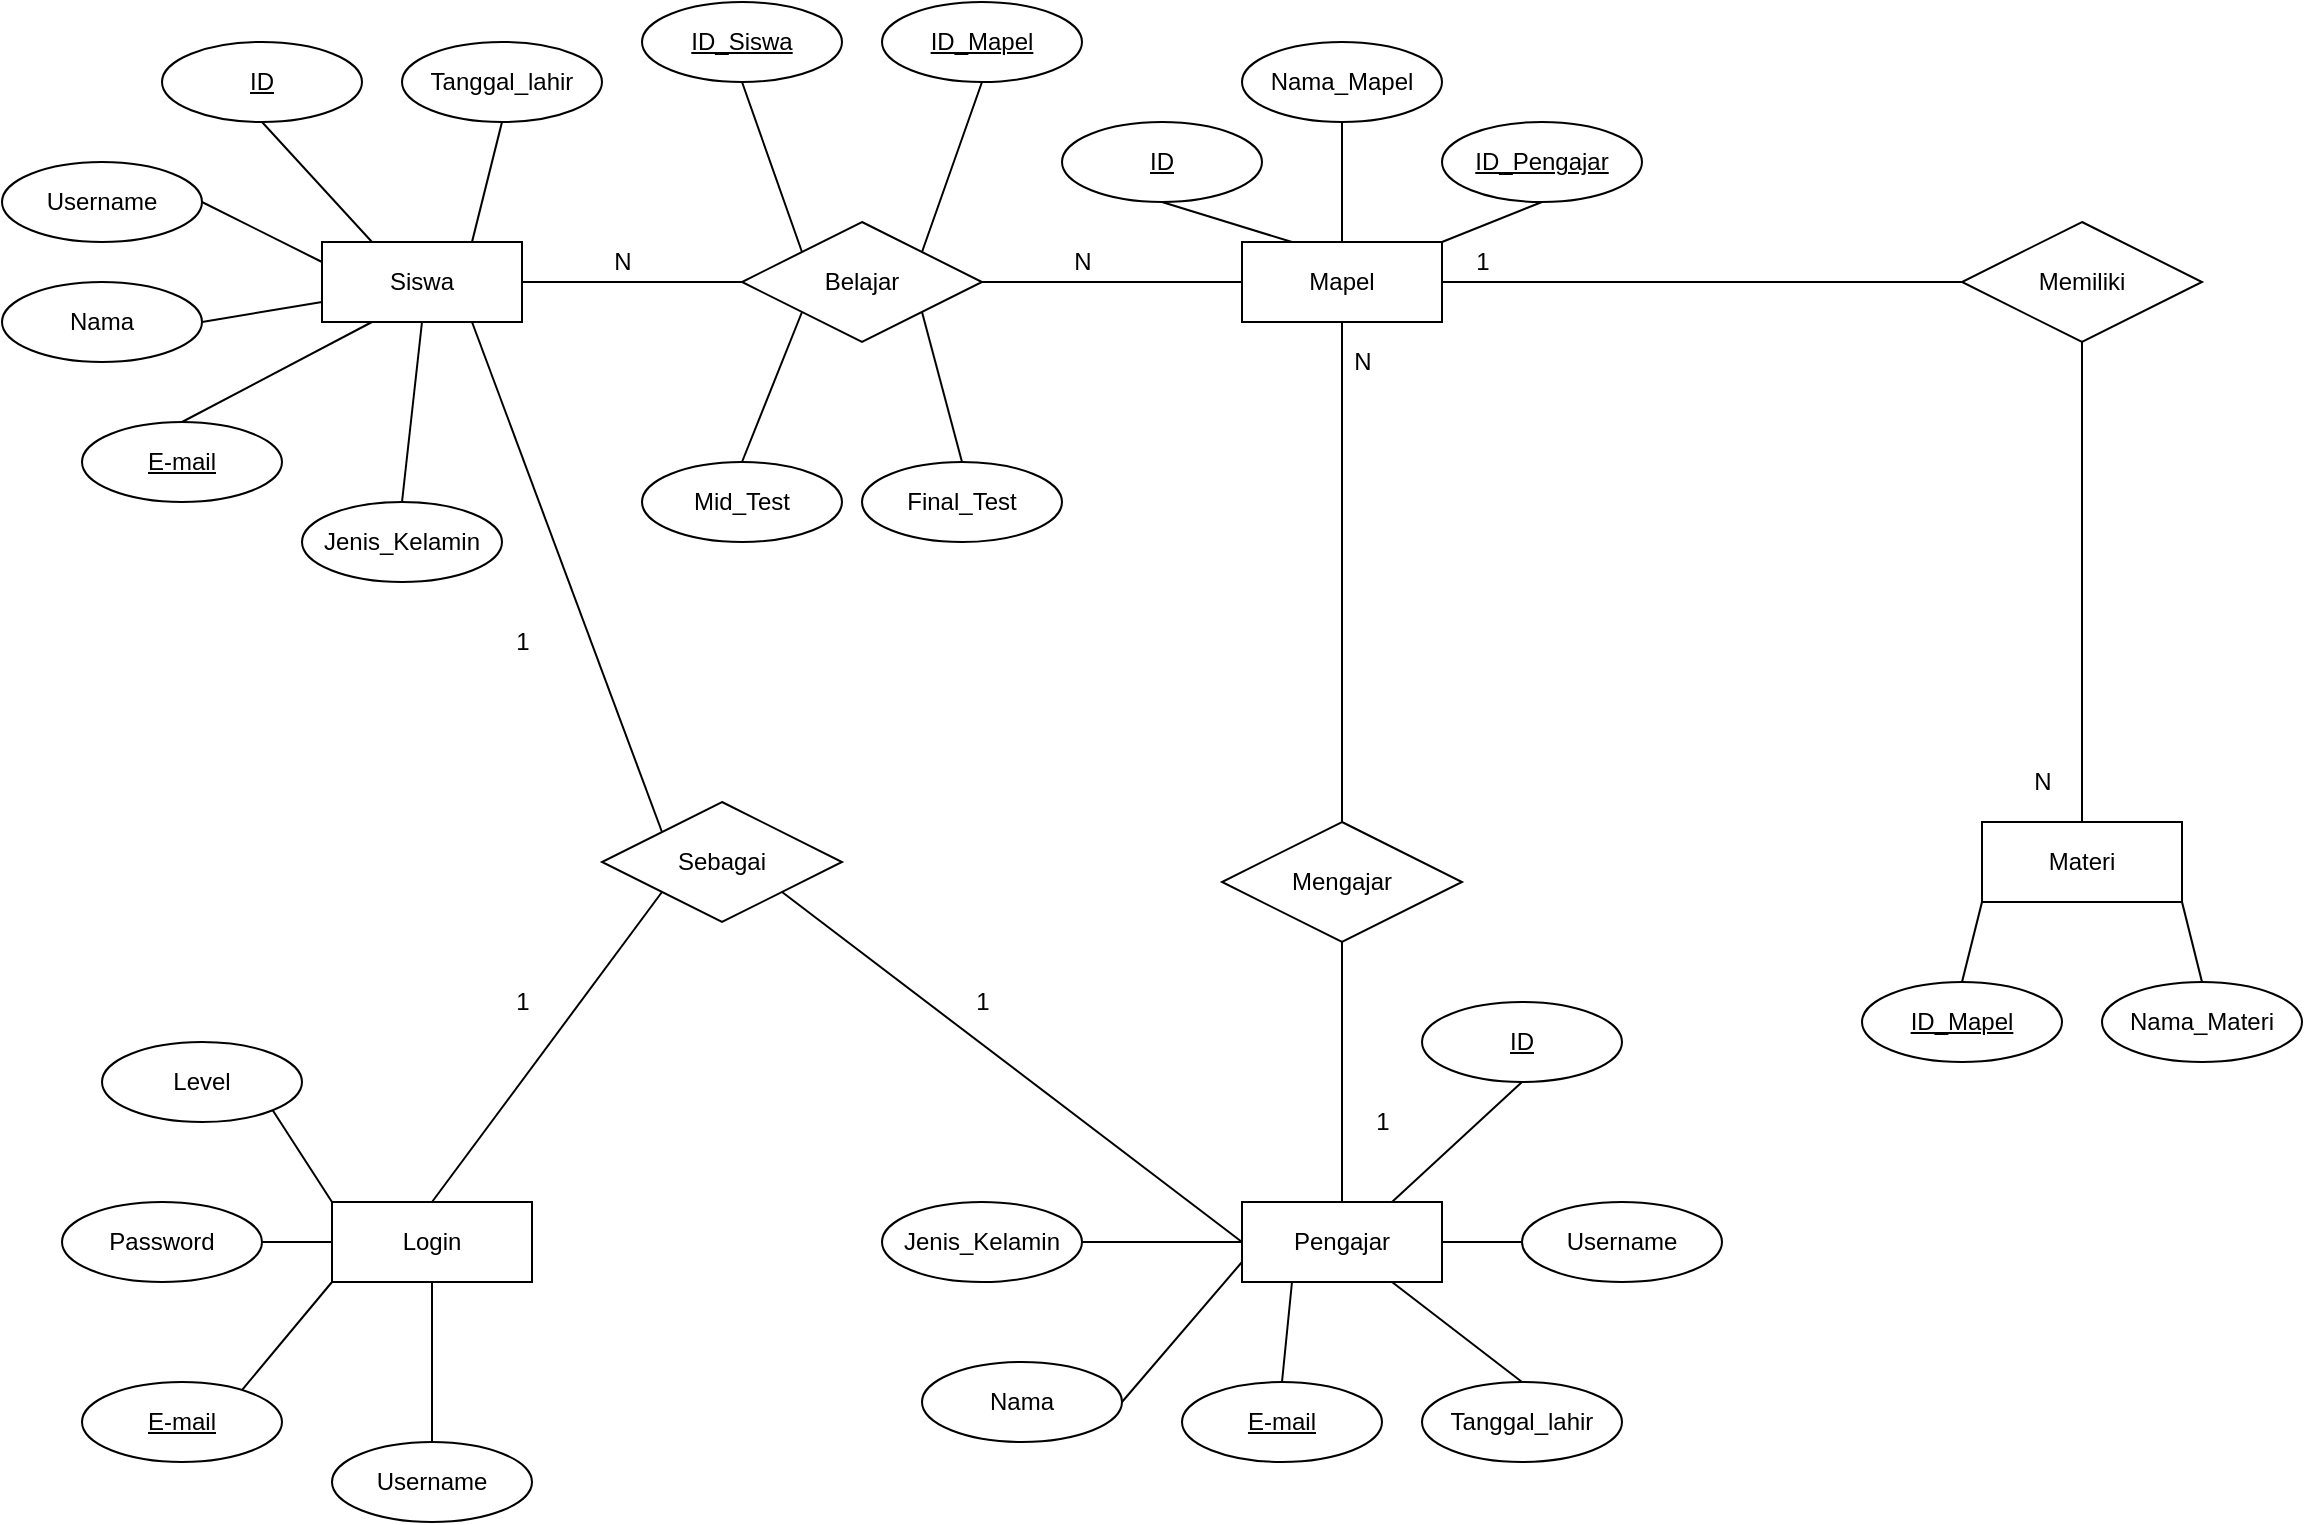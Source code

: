 <mxfile version="13.8.1" type="device"><diagram id="BZ0HvwKwz6tESdo-D394" name="Page-1"><mxGraphModel dx="944" dy="482" grid="1" gridSize="10" guides="1" tooltips="1" connect="1" arrows="1" fold="1" page="1" pageScale="1" pageWidth="850" pageHeight="1100" math="0" shadow="0"><root><mxCell id="0"/><mxCell id="1" parent="0"/><mxCell id="qpm-XkCVynCeEiGI0iVw-2" value="Siswa" style="whiteSpace=wrap;html=1;align=center;" parent="1" vertex="1"><mxGeometry x="310" y="210" width="100" height="40" as="geometry"/></mxCell><mxCell id="qpm-XkCVynCeEiGI0iVw-4" value="ID" style="ellipse;whiteSpace=wrap;html=1;align=center;fontStyle=4;" parent="1" vertex="1"><mxGeometry x="230" y="110" width="100" height="40" as="geometry"/></mxCell><mxCell id="qpm-XkCVynCeEiGI0iVw-5" value="&lt;span&gt;Username&lt;/span&gt;" style="ellipse;whiteSpace=wrap;html=1;align=center;fontStyle=0" parent="1" vertex="1"><mxGeometry x="150" y="170" width="100" height="40" as="geometry"/></mxCell><mxCell id="qpm-XkCVynCeEiGI0iVw-7" value="Tanggal_lahir" style="ellipse;whiteSpace=wrap;html=1;align=center;" parent="1" vertex="1"><mxGeometry x="350" y="110" width="100" height="40" as="geometry"/></mxCell><mxCell id="qpm-XkCVynCeEiGI0iVw-8" value="Nama" style="ellipse;whiteSpace=wrap;html=1;align=center;" parent="1" vertex="1"><mxGeometry x="150" y="230" width="100" height="40" as="geometry"/></mxCell><mxCell id="qpm-XkCVynCeEiGI0iVw-10" value="E-mail" style="ellipse;whiteSpace=wrap;html=1;align=center;fontStyle=4" parent="1" vertex="1"><mxGeometry x="190" y="300" width="100" height="40" as="geometry"/></mxCell><mxCell id="qpm-XkCVynCeEiGI0iVw-11" value="Mapel" style="whiteSpace=wrap;html=1;align=center;" parent="1" vertex="1"><mxGeometry x="770" y="210" width="100" height="40" as="geometry"/></mxCell><mxCell id="qpm-XkCVynCeEiGI0iVw-13" value="" style="endArrow=none;html=1;rounded=0;entryX=0.25;entryY=0;entryDx=0;entryDy=0;exitX=0.5;exitY=1;exitDx=0;exitDy=0;" parent="1" source="qpm-XkCVynCeEiGI0iVw-4" target="qpm-XkCVynCeEiGI0iVw-2" edge="1"><mxGeometry relative="1" as="geometry"><mxPoint x="490" y="260" as="sourcePoint"/><mxPoint x="650" y="260" as="targetPoint"/></mxGeometry></mxCell><mxCell id="qpm-XkCVynCeEiGI0iVw-14" value="" style="endArrow=none;html=1;rounded=0;entryX=0.75;entryY=0;entryDx=0;entryDy=0;exitX=0.5;exitY=1;exitDx=0;exitDy=0;" parent="1" source="qpm-XkCVynCeEiGI0iVw-7" target="qpm-XkCVynCeEiGI0iVw-2" edge="1"><mxGeometry relative="1" as="geometry"><mxPoint x="310" y="180" as="sourcePoint"/><mxPoint x="345" y="220" as="targetPoint"/></mxGeometry></mxCell><mxCell id="qpm-XkCVynCeEiGI0iVw-15" value="" style="endArrow=none;html=1;rounded=0;entryX=0;entryY=0.25;entryDx=0;entryDy=0;exitX=1;exitY=0.5;exitDx=0;exitDy=0;" parent="1" source="qpm-XkCVynCeEiGI0iVw-5" target="qpm-XkCVynCeEiGI0iVw-2" edge="1"><mxGeometry relative="1" as="geometry"><mxPoint x="320" y="190" as="sourcePoint"/><mxPoint x="355" y="230" as="targetPoint"/></mxGeometry></mxCell><mxCell id="qpm-XkCVynCeEiGI0iVw-16" value="" style="endArrow=none;html=1;rounded=0;entryX=0;entryY=0.75;entryDx=0;entryDy=0;exitX=1;exitY=0.5;exitDx=0;exitDy=0;" parent="1" source="qpm-XkCVynCeEiGI0iVw-8" target="qpm-XkCVynCeEiGI0iVw-2" edge="1"><mxGeometry relative="1" as="geometry"><mxPoint x="330" y="200" as="sourcePoint"/><mxPoint x="365" y="240" as="targetPoint"/></mxGeometry></mxCell><mxCell id="qpm-XkCVynCeEiGI0iVw-17" value="" style="endArrow=none;html=1;rounded=0;entryX=0.5;entryY=0;entryDx=0;entryDy=0;exitX=0.25;exitY=1;exitDx=0;exitDy=0;" parent="1" source="qpm-XkCVynCeEiGI0iVw-2" target="qpm-XkCVynCeEiGI0iVw-10" edge="1"><mxGeometry relative="1" as="geometry"><mxPoint x="340" y="210" as="sourcePoint"/><mxPoint x="375" y="250" as="targetPoint"/></mxGeometry></mxCell><mxCell id="qpm-XkCVynCeEiGI0iVw-24" value="Nama_Mapel" style="ellipse;whiteSpace=wrap;html=1;align=center;" parent="1" vertex="1"><mxGeometry x="770" y="110" width="100" height="40" as="geometry"/></mxCell><mxCell id="qpm-XkCVynCeEiGI0iVw-26" value="ID" style="ellipse;whiteSpace=wrap;html=1;align=center;fontStyle=4;" parent="1" vertex="1"><mxGeometry x="680" y="150" width="100" height="40" as="geometry"/></mxCell><mxCell id="qpm-XkCVynCeEiGI0iVw-32" value="" style="endArrow=none;html=1;rounded=0;entryX=0.5;entryY=0;entryDx=0;entryDy=0;exitX=0.5;exitY=1;exitDx=0;exitDy=0;" parent="1" source="qpm-XkCVynCeEiGI0iVw-24" target="qpm-XkCVynCeEiGI0iVw-11" edge="1"><mxGeometry relative="1" as="geometry"><mxPoint x="420" y="180" as="sourcePoint"/><mxPoint x="395" y="220" as="targetPoint"/></mxGeometry></mxCell><mxCell id="qpm-XkCVynCeEiGI0iVw-36" value="" style="endArrow=none;html=1;rounded=0;entryX=0.25;entryY=0;entryDx=0;entryDy=0;exitX=0.5;exitY=1;exitDx=0;exitDy=0;" parent="1" source="qpm-XkCVynCeEiGI0iVw-26" target="qpm-XkCVynCeEiGI0iVw-11" edge="1"><mxGeometry relative="1" as="geometry"><mxPoint x="460" y="220" as="sourcePoint"/><mxPoint x="435" y="260" as="targetPoint"/></mxGeometry></mxCell><mxCell id="qpm-XkCVynCeEiGI0iVw-38" value="Belajar" style="shape=rhombus;perimeter=rhombusPerimeter;whiteSpace=wrap;html=1;align=center;" parent="1" vertex="1"><mxGeometry x="520" y="200" width="120" height="60" as="geometry"/></mxCell><mxCell id="qpm-XkCVynCeEiGI0iVw-40" value="" style="endArrow=none;html=1;rounded=0;entryX=0;entryY=0.5;entryDx=0;entryDy=0;exitX=1;exitY=0.5;exitDx=0;exitDy=0;startArrow=none;startFill=0;endFill=0;" parent="1" source="qpm-XkCVynCeEiGI0iVw-38" target="qpm-XkCVynCeEiGI0iVw-11" edge="1"><mxGeometry relative="1" as="geometry"><mxPoint x="510" y="260" as="sourcePoint"/><mxPoint x="670" y="260" as="targetPoint"/></mxGeometry></mxCell><mxCell id="qpm-XkCVynCeEiGI0iVw-41" value="" style="endArrow=none;html=1;rounded=0;entryX=1;entryY=0.5;entryDx=0;entryDy=0;exitX=0;exitY=0.5;exitDx=0;exitDy=0;startArrow=none;startFill=0;endFill=0;" parent="1" source="qpm-XkCVynCeEiGI0iVw-38" target="qpm-XkCVynCeEiGI0iVw-2" edge="1"><mxGeometry relative="1" as="geometry"><mxPoint x="480" y="240" as="sourcePoint"/><mxPoint x="455" y="280" as="targetPoint"/></mxGeometry></mxCell><mxCell id="Rsu11KNnXsFpVASoPrC7-1" value="" style="endArrow=none;html=1;entryX=0.5;entryY=1;entryDx=0;entryDy=0;exitX=1;exitY=0;exitDx=0;exitDy=0;" parent="1" source="qpm-XkCVynCeEiGI0iVw-38" target="Rsu11KNnXsFpVASoPrC7-11" edge="1"><mxGeometry width="50" height="50" relative="1" as="geometry"><mxPoint x="540" y="290" as="sourcePoint"/><mxPoint x="640" y="130" as="targetPoint"/></mxGeometry></mxCell><mxCell id="Rsu11KNnXsFpVASoPrC7-3" value="" style="endArrow=none;html=1;entryX=0.5;entryY=1;entryDx=0;entryDy=0;exitX=0;exitY=0;exitDx=0;exitDy=0;" parent="1" source="qpm-XkCVynCeEiGI0iVw-38" target="Rsu11KNnXsFpVASoPrC7-9" edge="1"><mxGeometry width="50" height="50" relative="1" as="geometry"><mxPoint x="620" y="225" as="sourcePoint"/><mxPoint x="520" y="130" as="targetPoint"/></mxGeometry></mxCell><mxCell id="Rsu11KNnXsFpVASoPrC7-4" value="Mid_Test" style="ellipse;whiteSpace=wrap;html=1;align=center;" parent="1" vertex="1"><mxGeometry x="470" y="320" width="100" height="40" as="geometry"/></mxCell><mxCell id="Rsu11KNnXsFpVASoPrC7-5" value="Final_Test" style="ellipse;whiteSpace=wrap;html=1;align=center;" parent="1" vertex="1"><mxGeometry x="580" y="320" width="100" height="40" as="geometry"/></mxCell><mxCell id="Rsu11KNnXsFpVASoPrC7-7" value="" style="endArrow=none;html=1;entryX=0.5;entryY=0;entryDx=0;entryDy=0;exitX=0;exitY=1;exitDx=0;exitDy=0;" parent="1" source="qpm-XkCVynCeEiGI0iVw-38" target="Rsu11KNnXsFpVASoPrC7-4" edge="1"><mxGeometry width="50" height="50" relative="1" as="geometry"><mxPoint x="560" y="225" as="sourcePoint"/><mxPoint x="530" y="140" as="targetPoint"/></mxGeometry></mxCell><mxCell id="Rsu11KNnXsFpVASoPrC7-8" value="" style="endArrow=none;html=1;entryX=0.5;entryY=0;entryDx=0;entryDy=0;exitX=1;exitY=1;exitDx=0;exitDy=0;" parent="1" source="qpm-XkCVynCeEiGI0iVw-38" target="Rsu11KNnXsFpVASoPrC7-5" edge="1"><mxGeometry width="50" height="50" relative="1" as="geometry"><mxPoint x="570" y="235" as="sourcePoint"/><mxPoint x="540" y="150" as="targetPoint"/></mxGeometry></mxCell><mxCell id="Rsu11KNnXsFpVASoPrC7-9" value="ID_Siswa" style="ellipse;whiteSpace=wrap;html=1;align=center;fontStyle=4;" parent="1" vertex="1"><mxGeometry x="470" y="90" width="100" height="40" as="geometry"/></mxCell><mxCell id="Rsu11KNnXsFpVASoPrC7-11" value="ID_Mapel" style="ellipse;whiteSpace=wrap;html=1;align=center;fontStyle=4;" parent="1" vertex="1"><mxGeometry x="590" y="90" width="100" height="40" as="geometry"/></mxCell><mxCell id="Rsu11KNnXsFpVASoPrC7-13" value="Pengajar" style="whiteSpace=wrap;html=1;align=center;" parent="1" vertex="1"><mxGeometry x="770" y="690" width="100" height="40" as="geometry"/></mxCell><mxCell id="Rsu11KNnXsFpVASoPrC7-16" value="Tanggal_lahir" style="ellipse;whiteSpace=wrap;html=1;align=center;" parent="1" vertex="1"><mxGeometry x="860" y="780" width="100" height="40" as="geometry"/></mxCell><mxCell id="Rsu11KNnXsFpVASoPrC7-17" value="E-mail" style="ellipse;whiteSpace=wrap;html=1;align=center;fontStyle=4" parent="1" vertex="1"><mxGeometry x="740" y="780" width="100" height="40" as="geometry"/></mxCell><mxCell id="Rsu11KNnXsFpVASoPrC7-18" value="" style="endArrow=none;html=1;rounded=0;entryX=0.75;entryY=0;entryDx=0;entryDy=0;exitX=0.5;exitY=1;exitDx=0;exitDy=0;" parent="1" source="-84rbMn-U0eviWHSSxL3-16" target="Rsu11KNnXsFpVASoPrC7-13" edge="1"><mxGeometry relative="1" as="geometry"><mxPoint x="750" y="640" as="sourcePoint"/><mxPoint x="915" y="740" as="targetPoint"/></mxGeometry></mxCell><mxCell id="Rsu11KNnXsFpVASoPrC7-20" value="" style="endArrow=none;html=1;rounded=0;entryX=1;entryY=0.5;entryDx=0;entryDy=0;exitX=0;exitY=0.5;exitDx=0;exitDy=0;" parent="1" source="-84rbMn-U0eviWHSSxL3-3" target="Rsu11KNnXsFpVASoPrC7-13" edge="1"><mxGeometry relative="1" as="geometry"><mxPoint x="620" y="730" as="sourcePoint"/><mxPoint x="620" y="710" as="targetPoint"/></mxGeometry></mxCell><mxCell id="Rsu11KNnXsFpVASoPrC7-21" value="" style="endArrow=none;html=1;rounded=0;entryX=0;entryY=0.75;entryDx=0;entryDy=0;exitX=1;exitY=0.5;exitDx=0;exitDy=0;" parent="1" source="Rsu11KNnXsFpVASoPrC7-26" target="Rsu11KNnXsFpVASoPrC7-13" edge="1"><mxGeometry relative="1" as="geometry"><mxPoint x="515" y="730" as="sourcePoint"/><mxPoint x="630" y="720" as="targetPoint"/></mxGeometry></mxCell><mxCell id="Rsu11KNnXsFpVASoPrC7-22" value="" style="endArrow=none;html=1;rounded=0;entryX=0.5;entryY=0;entryDx=0;entryDy=0;exitX=0.25;exitY=1;exitDx=0;exitDy=0;" parent="1" source="Rsu11KNnXsFpVASoPrC7-13" target="Rsu11KNnXsFpVASoPrC7-17" edge="1"><mxGeometry relative="1" as="geometry"><mxPoint x="605" y="690" as="sourcePoint"/><mxPoint x="640" y="730" as="targetPoint"/></mxGeometry></mxCell><mxCell id="Rsu11KNnXsFpVASoPrC7-23" value="" style="endArrow=none;html=1;rounded=0;entryX=0.5;entryY=0;entryDx=0;entryDy=0;exitX=0.75;exitY=1;exitDx=0;exitDy=0;" parent="1" source="Rsu11KNnXsFpVASoPrC7-13" target="Rsu11KNnXsFpVASoPrC7-16" edge="1"><mxGeometry relative="1" as="geometry"><mxPoint x="615" y="700" as="sourcePoint"/><mxPoint x="650" y="740" as="targetPoint"/></mxGeometry></mxCell><mxCell id="Rsu11KNnXsFpVASoPrC7-26" value="Nama" style="ellipse;whiteSpace=wrap;html=1;align=center;" parent="1" vertex="1"><mxGeometry x="610" y="770" width="100" height="40" as="geometry"/></mxCell><mxCell id="Rsu11KNnXsFpVASoPrC7-29" value="" style="endArrow=none;html=1;rounded=0;exitX=0.5;exitY=0;exitDx=0;exitDy=0;entryX=0.5;entryY=1;entryDx=0;entryDy=0;" parent="1" source="Rsu11KNnXsFpVASoPrC7-13" target="Rsu11KNnXsFpVASoPrC7-30" edge="1"><mxGeometry relative="1" as="geometry"><mxPoint x="490" y="360" as="sourcePoint"/><mxPoint x="720" y="530" as="targetPoint"/></mxGeometry></mxCell><mxCell id="Rsu11KNnXsFpVASoPrC7-30" value="Mengajar" style="shape=rhombus;perimeter=rhombusPerimeter;whiteSpace=wrap;html=1;align=center;" parent="1" vertex="1"><mxGeometry x="760" y="500" width="120" height="60" as="geometry"/></mxCell><mxCell id="Rsu11KNnXsFpVASoPrC7-31" value="" style="endArrow=none;html=1;rounded=0;exitX=0.5;exitY=0;exitDx=0;exitDy=0;entryX=0.5;entryY=1;entryDx=0;entryDy=0;" parent="1" source="Rsu11KNnXsFpVASoPrC7-30" target="qpm-XkCVynCeEiGI0iVw-11" edge="1"><mxGeometry relative="1" as="geometry"><mxPoint x="635" y="540" as="sourcePoint"/><mxPoint x="770" y="540" as="targetPoint"/></mxGeometry></mxCell><mxCell id="Rsu11KNnXsFpVASoPrC7-32" value="N" style="text;html=1;align=center;verticalAlign=middle;resizable=0;points=[];autosize=1;" parent="1" vertex="1"><mxGeometry x="450" y="210" width="20" height="20" as="geometry"/></mxCell><mxCell id="Rsu11KNnXsFpVASoPrC7-33" value="N" style="text;html=1;align=center;verticalAlign=middle;resizable=0;points=[];autosize=1;" parent="1" vertex="1"><mxGeometry x="680" y="210" width="20" height="20" as="geometry"/></mxCell><mxCell id="Rsu11KNnXsFpVASoPrC7-34" value="1" style="text;html=1;align=center;verticalAlign=middle;resizable=0;points=[];autosize=1;" parent="1" vertex="1"><mxGeometry x="830" y="640" width="20" height="20" as="geometry"/></mxCell><mxCell id="-84rbMn-U0eviWHSSxL3-1" value="ID_Pengajar" style="ellipse;whiteSpace=wrap;html=1;align=center;fontStyle=4;" parent="1" vertex="1"><mxGeometry x="870" y="150" width="100" height="40" as="geometry"/></mxCell><mxCell id="-84rbMn-U0eviWHSSxL3-2" value="" style="endArrow=none;html=1;rounded=0;entryX=1;entryY=0;entryDx=0;entryDy=0;exitX=0.5;exitY=1;exitDx=0;exitDy=0;" parent="1" source="-84rbMn-U0eviWHSSxL3-1" target="qpm-XkCVynCeEiGI0iVw-11" edge="1"><mxGeometry relative="1" as="geometry"><mxPoint x="940" y="190" as="sourcePoint"/><mxPoint x="880" y="240" as="targetPoint"/></mxGeometry></mxCell><mxCell id="-84rbMn-U0eviWHSSxL3-3" value="&lt;span&gt;Username&lt;/span&gt;" style="ellipse;whiteSpace=wrap;html=1;align=center;fontStyle=0" parent="1" vertex="1"><mxGeometry x="910" y="690" width="100" height="40" as="geometry"/></mxCell><mxCell id="-84rbMn-U0eviWHSSxL3-6" value="Login" style="whiteSpace=wrap;html=1;align=center;" parent="1" vertex="1"><mxGeometry x="315" y="690" width="100" height="40" as="geometry"/></mxCell><mxCell id="-84rbMn-U0eviWHSSxL3-7" value="" style="endArrow=none;html=1;rounded=0;exitX=0;exitY=1;exitDx=0;exitDy=0;entryX=0.5;entryY=1;entryDx=0;entryDy=0;" parent="1" source="-84rbMn-U0eviWHSSxL3-6" target="-84rbMn-U0eviWHSSxL3-8" edge="1"><mxGeometry relative="1" as="geometry"><mxPoint x="295" y="320" as="sourcePoint"/><mxPoint x="235" y="440" as="targetPoint"/></mxGeometry></mxCell><mxCell id="-84rbMn-U0eviWHSSxL3-8" value="E-mail" style="ellipse;whiteSpace=wrap;html=1;align=center;fontStyle=4" parent="1" vertex="1"><mxGeometry x="190" y="780" width="100" height="40" as="geometry"/></mxCell><mxCell id="-84rbMn-U0eviWHSSxL3-9" value="Password" style="ellipse;whiteSpace=wrap;html=1;align=center;" parent="1" vertex="1"><mxGeometry x="180" y="690" width="100" height="40" as="geometry"/></mxCell><mxCell id="-84rbMn-U0eviWHSSxL3-10" value="" style="endArrow=none;html=1;rounded=0;exitX=1;exitY=0.5;exitDx=0;exitDy=0;entryX=0;entryY=0.5;entryDx=0;entryDy=0;" parent="1" source="-84rbMn-U0eviWHSSxL3-9" target="-84rbMn-U0eviWHSSxL3-6" edge="1"><mxGeometry relative="1" as="geometry"><mxPoint x="325" y="740" as="sourcePoint"/><mxPoint x="265" y="820" as="targetPoint"/></mxGeometry></mxCell><mxCell id="-84rbMn-U0eviWHSSxL3-11" value="Sebagai" style="shape=rhombus;perimeter=rhombusPerimeter;whiteSpace=wrap;html=1;align=center;" parent="1" vertex="1"><mxGeometry x="450" y="490" width="120" height="60" as="geometry"/></mxCell><mxCell id="-84rbMn-U0eviWHSSxL3-12" value="" style="endArrow=none;html=1;rounded=0;exitX=0;exitY=1;exitDx=0;exitDy=0;entryX=0.5;entryY=0;entryDx=0;entryDy=0;" parent="1" source="-84rbMn-U0eviWHSSxL3-11" target="-84rbMn-U0eviWHSSxL3-6" edge="1"><mxGeometry relative="1" as="geometry"><mxPoint x="290" y="740" as="sourcePoint"/><mxPoint x="230" y="810" as="targetPoint"/></mxGeometry></mxCell><mxCell id="-84rbMn-U0eviWHSSxL3-13" value="" style="endArrow=none;html=1;rounded=0;exitX=1;exitY=1;exitDx=0;exitDy=0;entryX=0;entryY=0.5;entryDx=0;entryDy=0;" parent="1" source="-84rbMn-U0eviWHSSxL3-11" target="Rsu11KNnXsFpVASoPrC7-13" edge="1"><mxGeometry relative="1" as="geometry"><mxPoint x="490" y="545" as="sourcePoint"/><mxPoint x="340" y="700" as="targetPoint"/></mxGeometry></mxCell><mxCell id="-84rbMn-U0eviWHSSxL3-14" value="1" style="text;html=1;align=center;verticalAlign=middle;resizable=0;points=[];autosize=1;" parent="1" vertex="1"><mxGeometry x="630" y="580" width="20" height="20" as="geometry"/></mxCell><mxCell id="-84rbMn-U0eviWHSSxL3-15" value="1" style="text;html=1;align=center;verticalAlign=middle;resizable=0;points=[];autosize=1;" parent="1" vertex="1"><mxGeometry x="400" y="580" width="20" height="20" as="geometry"/></mxCell><mxCell id="-84rbMn-U0eviWHSSxL3-16" value="ID" style="ellipse;whiteSpace=wrap;html=1;align=center;fontStyle=4;" parent="1" vertex="1"><mxGeometry x="860" y="590" width="100" height="40" as="geometry"/></mxCell><mxCell id="-84rbMn-U0eviWHSSxL3-17" value="" style="endArrow=none;html=1;exitX=0;exitY=0;exitDx=0;exitDy=0;entryX=0.75;entryY=1;entryDx=0;entryDy=0;" parent="1" source="-84rbMn-U0eviWHSSxL3-11" target="qpm-XkCVynCeEiGI0iVw-2" edge="1"><mxGeometry width="50" height="50" relative="1" as="geometry"><mxPoint x="570" y="460" as="sourcePoint"/><mxPoint x="620" y="410" as="targetPoint"/></mxGeometry></mxCell><mxCell id="-84rbMn-U0eviWHSSxL3-18" value="1" style="text;html=1;align=center;verticalAlign=middle;resizable=0;points=[];autosize=1;" parent="1" vertex="1"><mxGeometry x="400" y="400" width="20" height="20" as="geometry"/></mxCell><mxCell id="M4elPKMkQEr0FOWt5qOr-1" value="Username" style="ellipse;whiteSpace=wrap;html=1;align=center;" parent="1" vertex="1"><mxGeometry x="315" y="810" width="100" height="40" as="geometry"/></mxCell><mxCell id="M4elPKMkQEr0FOWt5qOr-2" value="" style="endArrow=none;html=1;rounded=0;entryX=0.5;entryY=0;entryDx=0;entryDy=0;exitX=0.5;exitY=1;exitDx=0;exitDy=0;" parent="1" source="-84rbMn-U0eviWHSSxL3-6" target="M4elPKMkQEr0FOWt5qOr-1" edge="1"><mxGeometry relative="1" as="geometry"><mxPoint x="805" y="740" as="sourcePoint"/><mxPoint x="800" y="790" as="targetPoint"/></mxGeometry></mxCell><mxCell id="M4elPKMkQEr0FOWt5qOr-4" value="Jenis_Kelamin" style="ellipse;whiteSpace=wrap;html=1;align=center;" parent="1" vertex="1"><mxGeometry x="300" y="340" width="100" height="40" as="geometry"/></mxCell><mxCell id="M4elPKMkQEr0FOWt5qOr-5" value="" style="endArrow=none;html=1;rounded=0;entryX=0.5;entryY=0;entryDx=0;entryDy=0;exitX=0.5;exitY=1;exitDx=0;exitDy=0;" parent="1" source="qpm-XkCVynCeEiGI0iVw-2" target="M4elPKMkQEr0FOWt5qOr-4" edge="1"><mxGeometry relative="1" as="geometry"><mxPoint x="345" y="260" as="sourcePoint"/><mxPoint x="250" y="310" as="targetPoint"/></mxGeometry></mxCell><mxCell id="M4elPKMkQEr0FOWt5qOr-6" value="Jenis_Kelamin" style="ellipse;whiteSpace=wrap;html=1;align=center;" parent="1" vertex="1"><mxGeometry x="590" y="690" width="100" height="40" as="geometry"/></mxCell><mxCell id="M4elPKMkQEr0FOWt5qOr-7" value="" style="endArrow=none;html=1;rounded=0;entryX=1;entryY=0.5;entryDx=0;entryDy=0;exitX=0;exitY=0.5;exitDx=0;exitDy=0;" parent="1" source="Rsu11KNnXsFpVASoPrC7-13" target="M4elPKMkQEr0FOWt5qOr-6" edge="1"><mxGeometry relative="1" as="geometry"><mxPoint x="370" y="260" as="sourcePoint"/><mxPoint x="360" y="350" as="targetPoint"/></mxGeometry></mxCell><mxCell id="M4elPKMkQEr0FOWt5qOr-8" value="N" style="text;html=1;align=center;verticalAlign=middle;resizable=0;points=[];autosize=1;" parent="1" vertex="1"><mxGeometry x="820" y="260" width="20" height="20" as="geometry"/></mxCell><mxCell id="nVxzEGhIqskST1P-Ifng-1" value="Level" style="ellipse;whiteSpace=wrap;html=1;align=center;" vertex="1" parent="1"><mxGeometry x="200" y="610" width="100" height="40" as="geometry"/></mxCell><mxCell id="nVxzEGhIqskST1P-Ifng-2" value="" style="endArrow=none;html=1;rounded=0;exitX=1;exitY=1;exitDx=0;exitDy=0;entryX=0;entryY=0;entryDx=0;entryDy=0;" edge="1" parent="1" source="nVxzEGhIqskST1P-Ifng-1" target="-84rbMn-U0eviWHSSxL3-6"><mxGeometry relative="1" as="geometry"><mxPoint x="290" y="720" as="sourcePoint"/><mxPoint x="325" y="720" as="targetPoint"/></mxGeometry></mxCell><mxCell id="nVxzEGhIqskST1P-Ifng-3" value="Materi" style="whiteSpace=wrap;html=1;align=center;" vertex="1" parent="1"><mxGeometry x="1140" y="500" width="100" height="40" as="geometry"/></mxCell><mxCell id="nVxzEGhIqskST1P-Ifng-4" value="Memiliki" style="shape=rhombus;perimeter=rhombusPerimeter;whiteSpace=wrap;html=1;align=center;" vertex="1" parent="1"><mxGeometry x="1130" y="200" width="120" height="60" as="geometry"/></mxCell><mxCell id="nVxzEGhIqskST1P-Ifng-5" value="" style="endArrow=none;html=1;rounded=0;entryX=0;entryY=0.5;entryDx=0;entryDy=0;exitX=1;exitY=0.5;exitDx=0;exitDy=0;startArrow=none;startFill=0;endFill=0;" edge="1" parent="1" source="qpm-XkCVynCeEiGI0iVw-11" target="nVxzEGhIqskST1P-Ifng-4"><mxGeometry relative="1" as="geometry"><mxPoint x="650" y="240" as="sourcePoint"/><mxPoint x="780" y="240" as="targetPoint"/></mxGeometry></mxCell><mxCell id="nVxzEGhIqskST1P-Ifng-6" value="1" style="text;html=1;align=center;verticalAlign=middle;resizable=0;points=[];autosize=1;" vertex="1" parent="1"><mxGeometry x="880" y="210" width="20" height="20" as="geometry"/></mxCell><mxCell id="nVxzEGhIqskST1P-Ifng-8" value="" style="endArrow=none;html=1;rounded=0;entryX=0.5;entryY=1;entryDx=0;entryDy=0;exitX=0.5;exitY=0;exitDx=0;exitDy=0;startArrow=none;startFill=0;endFill=0;" edge="1" parent="1" source="nVxzEGhIqskST1P-Ifng-3" target="nVxzEGhIqskST1P-Ifng-4"><mxGeometry relative="1" as="geometry"><mxPoint x="880" y="240" as="sourcePoint"/><mxPoint x="1140" y="240" as="targetPoint"/></mxGeometry></mxCell><mxCell id="nVxzEGhIqskST1P-Ifng-9" value="N" style="text;html=1;align=center;verticalAlign=middle;resizable=0;points=[];autosize=1;" vertex="1" parent="1"><mxGeometry x="1160" y="470" width="20" height="20" as="geometry"/></mxCell><mxCell id="nVxzEGhIqskST1P-Ifng-10" value="ID_Mapel" style="ellipse;whiteSpace=wrap;html=1;align=center;fontStyle=4;" vertex="1" parent="1"><mxGeometry x="1080" y="580" width="100" height="40" as="geometry"/></mxCell><mxCell id="nVxzEGhIqskST1P-Ifng-11" value="Nama_Materi" style="ellipse;whiteSpace=wrap;html=1;align=center;fontStyle=0;" vertex="1" parent="1"><mxGeometry x="1200" y="580" width="100" height="40" as="geometry"/></mxCell><mxCell id="nVxzEGhIqskST1P-Ifng-12" value="" style="endArrow=none;html=1;exitX=0.5;exitY=0;exitDx=0;exitDy=0;entryX=0;entryY=1;entryDx=0;entryDy=0;" edge="1" parent="1" source="nVxzEGhIqskST1P-Ifng-10" target="nVxzEGhIqskST1P-Ifng-3"><mxGeometry width="50" height="50" relative="1" as="geometry"><mxPoint x="1010" y="340" as="sourcePoint"/><mxPoint x="1060" y="290" as="targetPoint"/></mxGeometry></mxCell><mxCell id="nVxzEGhIqskST1P-Ifng-13" value="" style="endArrow=none;html=1;exitX=0.5;exitY=0;exitDx=0;exitDy=0;entryX=1;entryY=1;entryDx=0;entryDy=0;" edge="1" parent="1" source="nVxzEGhIqskST1P-Ifng-11" target="nVxzEGhIqskST1P-Ifng-3"><mxGeometry width="50" height="50" relative="1" as="geometry"><mxPoint x="1010" y="540" as="sourcePoint"/><mxPoint x="1060" y="490" as="targetPoint"/></mxGeometry></mxCell></root></mxGraphModel></diagram></mxfile>